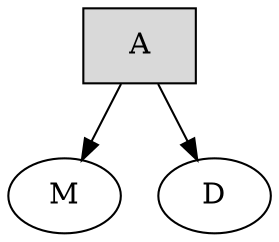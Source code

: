 digraph Waffle_Model {
  "A" [shape="box", fillcolor="gray85", style="filled"];
    "A" -> "M";
    "A" -> "D";
}
